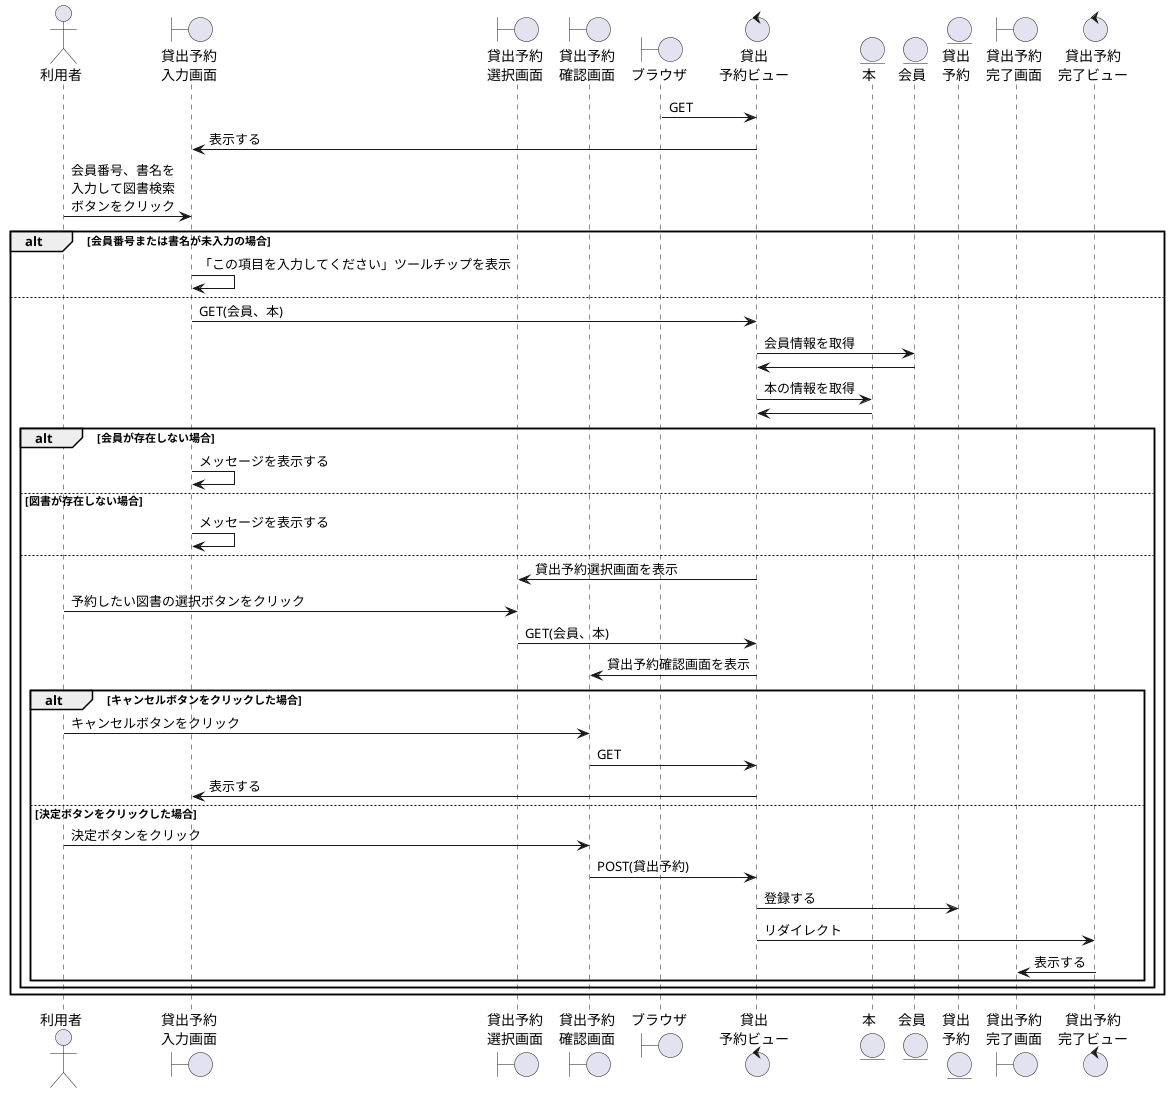 @startuml KY
 
actor "利用者" as user
boundary "貸出予約\n入力画面" as KYKs
boundary "貸出予約\n選択画面" as KYs
boundary "貸出予約\n確認画面" as KYChecks
boundary "ブラウザ" as brz
control "貸出\n予約ビュー" as KYv
entity "本" as book
entity "会員" as member
entity "貸出\n予約" as KY
boundary "貸出予約\n完了画面" as KYOKs
control "貸出予約\n完了ビュー" as KYOKv
 
brz -> KYv: GET
KYKs <- KYv: 表示する
 
user -> KYKs: 会員番号、書名を\n入力して図書検索\nボタンをクリック
alt 会員番号または書名が未入力の場合
    KYKs -> KYKs: 「この項目を入力してください」ツールチップを表示
else
    KYKs -> KYv: GET(会員、本)
    KYv -> member: 会員情報を取得
    KYv <- member
    KYv -> book: 本の情報を取得
    KYv <- book
    alt 会員が存在しない場合
        KYKs -> KYKs: メッセージを表示する
    else 図書が存在しない場合
        KYKs -> KYKs: メッセージを表示する
    else
        KYs <- KYv: 貸出予約選択画面を表示
        user -> KYs: 予約したい図書の選択ボタンをクリック
        KYs -> KYv: GET(会員、本)
        KYChecks <- KYv: 貸出予約確認画面を表示
        alt キャンセルボタンをクリックした場合
            user -> KYChecks: キャンセルボタンをクリック
            KYChecks -> KYv:GET
            KYKs <- KYv:表示する
        else 決定ボタンをクリックした場合
            user -> KYChecks: 決定ボタンをクリック
            KYChecks -> KYv: POST(貸出予約)
            KYv -> KY: 登録する
            KYv -> KYOKv: リダイレクト
            KYOKs <- KYOKv: 表示する
        end    
    end
end
 
@enduml
